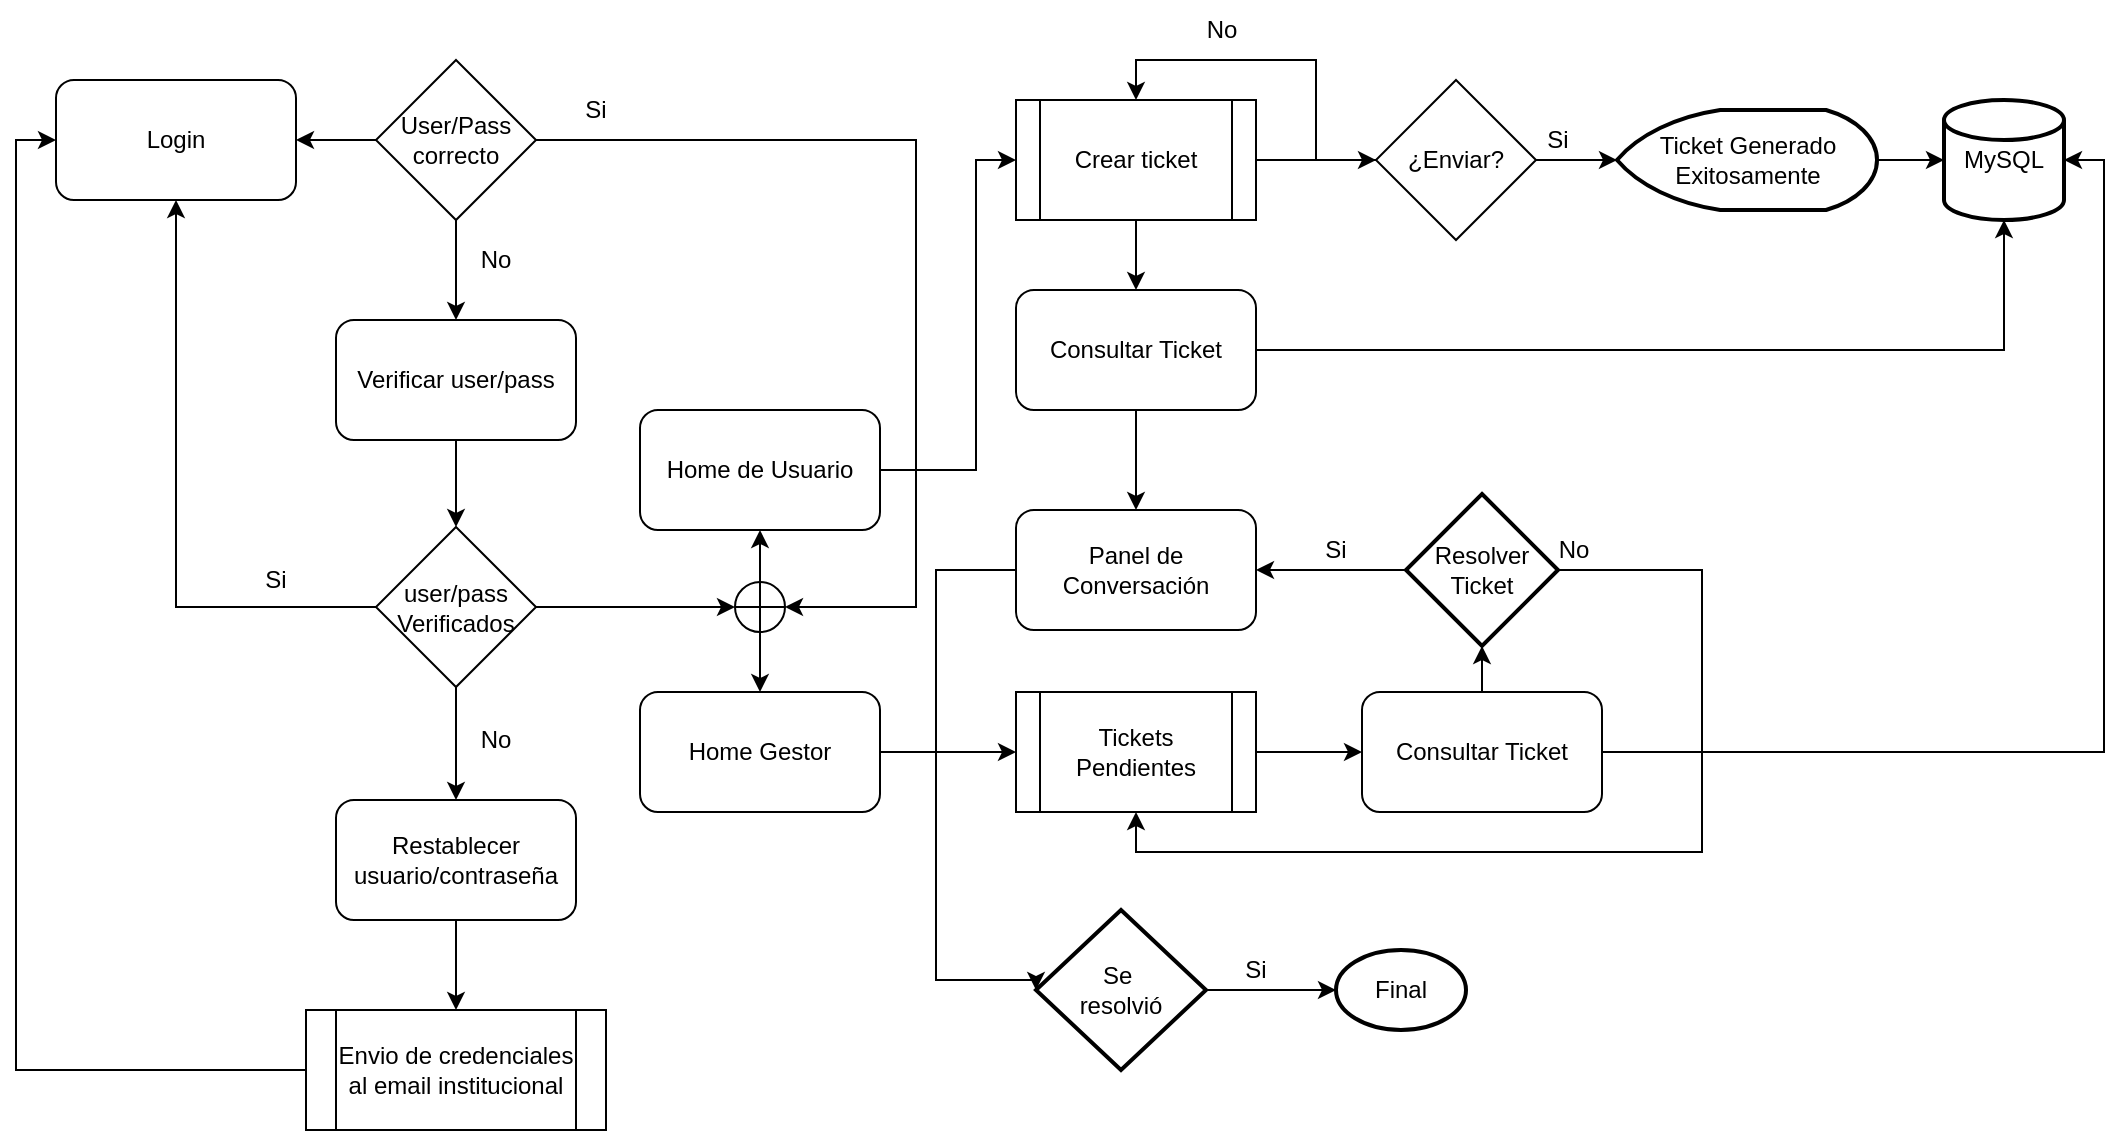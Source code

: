 <mxfile version="24.7.14">
  <diagram name="Diagrama de Flujo HelpDesk" id="TB-DrqtRLVA7CixV_qeZ">
    <mxGraphModel dx="1400" dy="585" grid="1" gridSize="10" guides="1" tooltips="1" connect="1" arrows="1" fold="1" page="1" pageScale="1" pageWidth="827" pageHeight="1169" math="0" shadow="0">
      <root>
        <mxCell id="0" />
        <mxCell id="1" parent="0" />
        <mxCell id="ZjJ1GrN28KD24BUfxD4o-1" value="Login" style="rounded=1;whiteSpace=wrap;html=1;labelBackgroundColor=none;" vertex="1" parent="1">
          <mxGeometry x="330" y="395" width="120" height="60" as="geometry" />
        </mxCell>
        <mxCell id="ZjJ1GrN28KD24BUfxD4o-2" style="edgeStyle=orthogonalEdgeStyle;rounded=0;orthogonalLoop=1;jettySize=auto;html=1;labelBackgroundColor=none;fontColor=default;" edge="1" parent="1" source="ZjJ1GrN28KD24BUfxD4o-3" target="ZjJ1GrN28KD24BUfxD4o-29">
          <mxGeometry relative="1" as="geometry">
            <Array as="points">
              <mxPoint x="790" y="590" />
              <mxPoint x="790" y="435" />
            </Array>
          </mxGeometry>
        </mxCell>
        <mxCell id="ZjJ1GrN28KD24BUfxD4o-3" value="Home de Usuario" style="rounded=1;whiteSpace=wrap;html=1;labelBackgroundColor=none;" vertex="1" parent="1">
          <mxGeometry x="622" y="560" width="120" height="60" as="geometry" />
        </mxCell>
        <mxCell id="ZjJ1GrN28KD24BUfxD4o-4" style="edgeStyle=orthogonalEdgeStyle;rounded=0;orthogonalLoop=1;jettySize=auto;html=1;labelBackgroundColor=none;fontColor=default;" edge="1" parent="1" source="ZjJ1GrN28KD24BUfxD4o-6" target="ZjJ1GrN28KD24BUfxD4o-7">
          <mxGeometry relative="1" as="geometry" />
        </mxCell>
        <mxCell id="ZjJ1GrN28KD24BUfxD4o-5" style="edgeStyle=orthogonalEdgeStyle;rounded=0;orthogonalLoop=1;jettySize=auto;html=1;entryX=0.5;entryY=1;entryDx=0;entryDy=0;entryPerimeter=0;labelBackgroundColor=none;fontColor=default;" edge="1" parent="1" source="ZjJ1GrN28KD24BUfxD4o-6" target="ZjJ1GrN28KD24BUfxD4o-32">
          <mxGeometry relative="1" as="geometry">
            <mxPoint x="1363" y="463" as="targetPoint" />
          </mxGeometry>
        </mxCell>
        <mxCell id="ZjJ1GrN28KD24BUfxD4o-6" value="Consultar Ticket" style="rounded=1;whiteSpace=wrap;html=1;labelBackgroundColor=none;" vertex="1" parent="1">
          <mxGeometry x="810" y="500" width="120" height="60" as="geometry" />
        </mxCell>
        <mxCell id="ZjJ1GrN28KD24BUfxD4o-7" value="Panel de Conversación" style="rounded=1;whiteSpace=wrap;html=1;labelBackgroundColor=none;" vertex="1" parent="1">
          <mxGeometry x="810" y="610" width="120" height="60" as="geometry" />
        </mxCell>
        <mxCell id="ZjJ1GrN28KD24BUfxD4o-8" style="edgeStyle=orthogonalEdgeStyle;rounded=0;orthogonalLoop=1;jettySize=auto;html=1;labelBackgroundColor=none;fontColor=default;" edge="1" parent="1" source="ZjJ1GrN28KD24BUfxD4o-10" target="ZjJ1GrN28KD24BUfxD4o-1">
          <mxGeometry relative="1" as="geometry" />
        </mxCell>
        <mxCell id="ZjJ1GrN28KD24BUfxD4o-9" style="edgeStyle=orthogonalEdgeStyle;rounded=0;orthogonalLoop=1;jettySize=auto;html=1;entryX=0.5;entryY=0;entryDx=0;entryDy=0;labelBackgroundColor=none;fontColor=default;" edge="1" parent="1" source="ZjJ1GrN28KD24BUfxD4o-10" target="ZjJ1GrN28KD24BUfxD4o-13">
          <mxGeometry relative="1" as="geometry" />
        </mxCell>
        <mxCell id="ZjJ1GrN28KD24BUfxD4o-10" value="User/Pass&lt;div&gt;correcto&lt;/div&gt;" style="rhombus;whiteSpace=wrap;html=1;labelBackgroundColor=none;" vertex="1" parent="1">
          <mxGeometry x="490" y="385" width="80" height="80" as="geometry" />
        </mxCell>
        <mxCell id="ZjJ1GrN28KD24BUfxD4o-11" value="Si" style="text;html=1;align=center;verticalAlign=middle;whiteSpace=wrap;rounded=0;labelBackgroundColor=none;" vertex="1" parent="1">
          <mxGeometry x="570" y="395" width="60" height="30" as="geometry" />
        </mxCell>
        <mxCell id="ZjJ1GrN28KD24BUfxD4o-12" style="edgeStyle=orthogonalEdgeStyle;rounded=0;orthogonalLoop=1;jettySize=auto;html=1;entryX=0.5;entryY=0;entryDx=0;entryDy=0;labelBackgroundColor=none;fontColor=default;" edge="1" parent="1" source="ZjJ1GrN28KD24BUfxD4o-13" target="ZjJ1GrN28KD24BUfxD4o-17">
          <mxGeometry relative="1" as="geometry" />
        </mxCell>
        <mxCell id="ZjJ1GrN28KD24BUfxD4o-13" value="Verificar user/pass" style="rounded=1;whiteSpace=wrap;html=1;labelBackgroundColor=none;" vertex="1" parent="1">
          <mxGeometry x="470" y="515" width="120" height="60" as="geometry" />
        </mxCell>
        <mxCell id="ZjJ1GrN28KD24BUfxD4o-14" value="No" style="text;html=1;align=center;verticalAlign=middle;whiteSpace=wrap;rounded=0;labelBackgroundColor=none;" vertex="1" parent="1">
          <mxGeometry x="520" y="470" width="60" height="30" as="geometry" />
        </mxCell>
        <mxCell id="ZjJ1GrN28KD24BUfxD4o-15" style="edgeStyle=orthogonalEdgeStyle;rounded=0;orthogonalLoop=1;jettySize=auto;html=1;entryX=0.5;entryY=1;entryDx=0;entryDy=0;labelBackgroundColor=none;fontColor=default;" edge="1" parent="1" source="ZjJ1GrN28KD24BUfxD4o-17" target="ZjJ1GrN28KD24BUfxD4o-1">
          <mxGeometry relative="1" as="geometry" />
        </mxCell>
        <mxCell id="ZjJ1GrN28KD24BUfxD4o-16" style="edgeStyle=orthogonalEdgeStyle;rounded=0;orthogonalLoop=1;jettySize=auto;html=1;labelBackgroundColor=none;fontColor=default;" edge="1" parent="1" source="ZjJ1GrN28KD24BUfxD4o-17" target="ZjJ1GrN28KD24BUfxD4o-19">
          <mxGeometry relative="1" as="geometry" />
        </mxCell>
        <mxCell id="ZjJ1GrN28KD24BUfxD4o-17" value="user/pass&lt;div&gt;Verificados&lt;/div&gt;" style="rhombus;whiteSpace=wrap;html=1;labelBackgroundColor=none;" vertex="1" parent="1">
          <mxGeometry x="490" y="618.5" width="80" height="80" as="geometry" />
        </mxCell>
        <mxCell id="ZjJ1GrN28KD24BUfxD4o-18" style="edgeStyle=orthogonalEdgeStyle;rounded=0;orthogonalLoop=1;jettySize=auto;html=1;entryX=0;entryY=0.5;entryDx=0;entryDy=0;labelBackgroundColor=none;fontColor=default;exitX=0;exitY=0.5;exitDx=0;exitDy=0;" edge="1" parent="1" source="ZjJ1GrN28KD24BUfxD4o-50" target="ZjJ1GrN28KD24BUfxD4o-1">
          <mxGeometry relative="1" as="geometry" />
        </mxCell>
        <mxCell id="ZjJ1GrN28KD24BUfxD4o-51" style="edgeStyle=orthogonalEdgeStyle;rounded=0;orthogonalLoop=1;jettySize=auto;html=1;" edge="1" parent="1" source="ZjJ1GrN28KD24BUfxD4o-19" target="ZjJ1GrN28KD24BUfxD4o-50">
          <mxGeometry relative="1" as="geometry" />
        </mxCell>
        <mxCell id="ZjJ1GrN28KD24BUfxD4o-19" value="Restablecer usuario/contraseña" style="rounded=1;whiteSpace=wrap;html=1;labelBackgroundColor=none;" vertex="1" parent="1">
          <mxGeometry x="470" y="755" width="120" height="60" as="geometry" />
        </mxCell>
        <mxCell id="ZjJ1GrN28KD24BUfxD4o-20" value="Si" style="text;html=1;align=center;verticalAlign=middle;whiteSpace=wrap;rounded=0;labelBackgroundColor=none;" vertex="1" parent="1">
          <mxGeometry x="410" y="630" width="60" height="30" as="geometry" />
        </mxCell>
        <mxCell id="ZjJ1GrN28KD24BUfxD4o-21" value="No" style="text;html=1;align=center;verticalAlign=middle;whiteSpace=wrap;rounded=0;labelBackgroundColor=none;" vertex="1" parent="1">
          <mxGeometry x="520" y="710" width="60" height="30" as="geometry" />
        </mxCell>
        <mxCell id="ZjJ1GrN28KD24BUfxD4o-22" style="edgeStyle=orthogonalEdgeStyle;rounded=0;orthogonalLoop=1;jettySize=auto;html=1;entryX=0.5;entryY=0;entryDx=0;entryDy=0;labelBackgroundColor=none;fontColor=default;" edge="1" parent="1" source="ZjJ1GrN28KD24BUfxD4o-24" target="ZjJ1GrN28KD24BUfxD4o-29">
          <mxGeometry relative="1" as="geometry" />
        </mxCell>
        <mxCell id="ZjJ1GrN28KD24BUfxD4o-24" value="¿Enviar?" style="rhombus;whiteSpace=wrap;html=1;labelBackgroundColor=none;" vertex="1" parent="1">
          <mxGeometry x="990" y="395" width="80" height="80" as="geometry" />
        </mxCell>
        <mxCell id="ZjJ1GrN28KD24BUfxD4o-25" value="Si" style="text;html=1;align=center;verticalAlign=middle;whiteSpace=wrap;rounded=0;labelBackgroundColor=none;" vertex="1" parent="1">
          <mxGeometry x="1050.5" y="410" width="60" height="30" as="geometry" />
        </mxCell>
        <mxCell id="ZjJ1GrN28KD24BUfxD4o-26" value="No" style="text;html=1;align=center;verticalAlign=middle;whiteSpace=wrap;rounded=0;labelBackgroundColor=none;" vertex="1" parent="1">
          <mxGeometry x="883" y="355" width="60" height="30" as="geometry" />
        </mxCell>
        <mxCell id="ZjJ1GrN28KD24BUfxD4o-27" style="edgeStyle=orthogonalEdgeStyle;rounded=0;orthogonalLoop=1;jettySize=auto;html=1;entryX=0;entryY=0.5;entryDx=0;entryDy=0;labelBackgroundColor=none;fontColor=default;" edge="1" parent="1" source="ZjJ1GrN28KD24BUfxD4o-29" target="ZjJ1GrN28KD24BUfxD4o-24">
          <mxGeometry relative="1" as="geometry" />
        </mxCell>
        <mxCell id="ZjJ1GrN28KD24BUfxD4o-28" style="edgeStyle=orthogonalEdgeStyle;rounded=0;orthogonalLoop=1;jettySize=auto;html=1;labelBackgroundColor=none;fontColor=default;" edge="1" parent="1" source="ZjJ1GrN28KD24BUfxD4o-29" target="ZjJ1GrN28KD24BUfxD4o-6">
          <mxGeometry relative="1" as="geometry" />
        </mxCell>
        <mxCell id="ZjJ1GrN28KD24BUfxD4o-29" value="Crear ticket" style="shape=process;whiteSpace=wrap;html=1;backgroundOutline=1;labelBackgroundColor=none;" vertex="1" parent="1">
          <mxGeometry x="810" y="405" width="120" height="60" as="geometry" />
        </mxCell>
        <mxCell id="ZjJ1GrN28KD24BUfxD4o-32" value="MySQL" style="strokeWidth=2;html=1;shape=mxgraph.flowchart.database;whiteSpace=wrap;labelBackgroundColor=none;" vertex="1" parent="1">
          <mxGeometry x="1274" y="405" width="60" height="60" as="geometry" />
        </mxCell>
        <mxCell id="ZjJ1GrN28KD24BUfxD4o-33" style="edgeStyle=orthogonalEdgeStyle;rounded=0;orthogonalLoop=1;jettySize=auto;html=1;labelBackgroundColor=none;fontColor=default;" edge="1" parent="1" source="ZjJ1GrN28KD24BUfxD4o-34" target="ZjJ1GrN28KD24BUfxD4o-37">
          <mxGeometry relative="1" as="geometry" />
        </mxCell>
        <mxCell id="ZjJ1GrN28KD24BUfxD4o-34" value="Home Gestor" style="rounded=1;whiteSpace=wrap;html=1;labelBackgroundColor=none;" vertex="1" parent="1">
          <mxGeometry x="622" y="701" width="120" height="60" as="geometry" />
        </mxCell>
        <mxCell id="ZjJ1GrN28KD24BUfxD4o-35" value="Consultar Ticket" style="rounded=1;whiteSpace=wrap;html=1;labelBackgroundColor=none;" vertex="1" parent="1">
          <mxGeometry x="983" y="701" width="120" height="60" as="geometry" />
        </mxCell>
        <mxCell id="ZjJ1GrN28KD24BUfxD4o-36" style="edgeStyle=orthogonalEdgeStyle;rounded=0;orthogonalLoop=1;jettySize=auto;html=1;labelBackgroundColor=none;fontColor=default;" edge="1" parent="1" source="ZjJ1GrN28KD24BUfxD4o-37" target="ZjJ1GrN28KD24BUfxD4o-35">
          <mxGeometry relative="1" as="geometry" />
        </mxCell>
        <mxCell id="ZjJ1GrN28KD24BUfxD4o-37" value="&lt;span style=&quot;background-color: initial;&quot;&gt;Tickets Pendientes&lt;/span&gt;" style="shape=process;whiteSpace=wrap;html=1;backgroundOutline=1;labelBackgroundColor=none;" vertex="1" parent="1">
          <mxGeometry x="810" y="701" width="120" height="60" as="geometry" />
        </mxCell>
        <mxCell id="ZjJ1GrN28KD24BUfxD4o-38" style="edgeStyle=orthogonalEdgeStyle;rounded=0;orthogonalLoop=1;jettySize=auto;html=1;labelBackgroundColor=none;fontColor=default;" edge="1" parent="1" source="ZjJ1GrN28KD24BUfxD4o-40" target="ZjJ1GrN28KD24BUfxD4o-7">
          <mxGeometry relative="1" as="geometry" />
        </mxCell>
        <mxCell id="ZjJ1GrN28KD24BUfxD4o-39" style="edgeStyle=orthogonalEdgeStyle;rounded=0;orthogonalLoop=1;jettySize=auto;html=1;entryX=0.5;entryY=1;entryDx=0;entryDy=0;labelBackgroundColor=none;fontColor=default;" edge="1" parent="1" source="ZjJ1GrN28KD24BUfxD4o-40" target="ZjJ1GrN28KD24BUfxD4o-37">
          <mxGeometry relative="1" as="geometry">
            <Array as="points">
              <mxPoint x="1153" y="640" />
              <mxPoint x="1153" y="781" />
              <mxPoint x="870" y="781" />
            </Array>
          </mxGeometry>
        </mxCell>
        <mxCell id="ZjJ1GrN28KD24BUfxD4o-40" value="Resolver&lt;div&gt;Ticket&lt;/div&gt;" style="strokeWidth=2;html=1;shape=mxgraph.flowchart.decision;whiteSpace=wrap;labelBackgroundColor=none;" vertex="1" parent="1">
          <mxGeometry x="1005" y="602" width="76" height="76" as="geometry" />
        </mxCell>
        <mxCell id="ZjJ1GrN28KD24BUfxD4o-41" style="edgeStyle=orthogonalEdgeStyle;rounded=0;orthogonalLoop=1;jettySize=auto;html=1;entryX=0.5;entryY=1;entryDx=0;entryDy=0;entryPerimeter=0;labelBackgroundColor=none;fontColor=default;" edge="1" parent="1" source="ZjJ1GrN28KD24BUfxD4o-35" target="ZjJ1GrN28KD24BUfxD4o-40">
          <mxGeometry relative="1" as="geometry" />
        </mxCell>
        <mxCell id="ZjJ1GrN28KD24BUfxD4o-42" style="edgeStyle=orthogonalEdgeStyle;rounded=0;orthogonalLoop=1;jettySize=auto;html=1;entryX=1;entryY=0.5;entryDx=0;entryDy=0;entryPerimeter=0;labelBackgroundColor=none;fontColor=default;" edge="1" parent="1" source="ZjJ1GrN28KD24BUfxD4o-35" target="ZjJ1GrN28KD24BUfxD4o-32">
          <mxGeometry relative="1" as="geometry" />
        </mxCell>
        <mxCell id="ZjJ1GrN28KD24BUfxD4o-43" value="Si" style="text;html=1;align=center;verticalAlign=middle;whiteSpace=wrap;rounded=0;labelBackgroundColor=none;" vertex="1" parent="1">
          <mxGeometry x="940" y="615" width="60" height="30" as="geometry" />
        </mxCell>
        <mxCell id="ZjJ1GrN28KD24BUfxD4o-44" value="No" style="text;html=1;align=center;verticalAlign=middle;whiteSpace=wrap;rounded=0;labelBackgroundColor=none;" vertex="1" parent="1">
          <mxGeometry x="1059" y="615" width="60" height="30" as="geometry" />
        </mxCell>
        <mxCell id="ZjJ1GrN28KD24BUfxD4o-45" style="edgeStyle=orthogonalEdgeStyle;rounded=0;orthogonalLoop=1;jettySize=auto;html=1;labelBackgroundColor=none;fontColor=default;" edge="1" parent="1" source="ZjJ1GrN28KD24BUfxD4o-47" target="ZjJ1GrN28KD24BUfxD4o-34">
          <mxGeometry relative="1" as="geometry" />
        </mxCell>
        <mxCell id="ZjJ1GrN28KD24BUfxD4o-46" style="edgeStyle=orthogonalEdgeStyle;rounded=0;orthogonalLoop=1;jettySize=auto;html=1;entryX=0.5;entryY=1;entryDx=0;entryDy=0;labelBackgroundColor=none;fontColor=default;" edge="1" parent="1" source="ZjJ1GrN28KD24BUfxD4o-47" target="ZjJ1GrN28KD24BUfxD4o-3">
          <mxGeometry relative="1" as="geometry" />
        </mxCell>
        <mxCell id="ZjJ1GrN28KD24BUfxD4o-47" value="" style="verticalLabelPosition=bottom;verticalAlign=top;html=1;shape=mxgraph.flowchart.summing_function;labelBackgroundColor=none;" vertex="1" parent="1">
          <mxGeometry x="669.5" y="646" width="25" height="25" as="geometry" />
        </mxCell>
        <mxCell id="ZjJ1GrN28KD24BUfxD4o-48" style="edgeStyle=orthogonalEdgeStyle;rounded=0;orthogonalLoop=1;jettySize=auto;html=1;entryX=0;entryY=0.5;entryDx=0;entryDy=0;entryPerimeter=0;labelBackgroundColor=none;fontColor=default;" edge="1" parent="1" source="ZjJ1GrN28KD24BUfxD4o-17" target="ZjJ1GrN28KD24BUfxD4o-47">
          <mxGeometry relative="1" as="geometry" />
        </mxCell>
        <mxCell id="ZjJ1GrN28KD24BUfxD4o-49" style="edgeStyle=orthogonalEdgeStyle;rounded=0;orthogonalLoop=1;jettySize=auto;html=1;entryX=1;entryY=0.5;entryDx=0;entryDy=0;entryPerimeter=0;" edge="1" parent="1" source="ZjJ1GrN28KD24BUfxD4o-10" target="ZjJ1GrN28KD24BUfxD4o-47">
          <mxGeometry relative="1" as="geometry">
            <Array as="points">
              <mxPoint x="760" y="425" />
              <mxPoint x="760" y="659" />
            </Array>
          </mxGeometry>
        </mxCell>
        <mxCell id="ZjJ1GrN28KD24BUfxD4o-50" value="Envio de credenciales al email institucional" style="shape=process;whiteSpace=wrap;html=1;backgroundOutline=1;" vertex="1" parent="1">
          <mxGeometry x="455" y="860" width="150" height="60" as="geometry" />
        </mxCell>
        <mxCell id="ZjJ1GrN28KD24BUfxD4o-54" style="edgeStyle=orthogonalEdgeStyle;rounded=0;orthogonalLoop=1;jettySize=auto;html=1;" edge="1" parent="1" source="ZjJ1GrN28KD24BUfxD4o-52" target="ZjJ1GrN28KD24BUfxD4o-32">
          <mxGeometry relative="1" as="geometry" />
        </mxCell>
        <mxCell id="ZjJ1GrN28KD24BUfxD4o-52" value="Ticket Generado Exitosamente" style="strokeWidth=2;html=1;shape=mxgraph.flowchart.display;whiteSpace=wrap;" vertex="1" parent="1">
          <mxGeometry x="1110.5" y="410" width="130" height="50" as="geometry" />
        </mxCell>
        <mxCell id="ZjJ1GrN28KD24BUfxD4o-53" style="edgeStyle=orthogonalEdgeStyle;rounded=0;orthogonalLoop=1;jettySize=auto;html=1;entryX=0;entryY=0.5;entryDx=0;entryDy=0;entryPerimeter=0;" edge="1" parent="1" source="ZjJ1GrN28KD24BUfxD4o-24" target="ZjJ1GrN28KD24BUfxD4o-52">
          <mxGeometry relative="1" as="geometry" />
        </mxCell>
        <mxCell id="ZjJ1GrN28KD24BUfxD4o-55" value="Se&amp;nbsp;&lt;div&gt;resolvió&lt;/div&gt;" style="strokeWidth=2;html=1;shape=mxgraph.flowchart.decision;whiteSpace=wrap;" vertex="1" parent="1">
          <mxGeometry x="820" y="810" width="85" height="80" as="geometry" />
        </mxCell>
        <mxCell id="ZjJ1GrN28KD24BUfxD4o-56" style="edgeStyle=orthogonalEdgeStyle;rounded=0;orthogonalLoop=1;jettySize=auto;html=1;entryX=0;entryY=0.5;entryDx=0;entryDy=0;entryPerimeter=0;" edge="1" parent="1" source="ZjJ1GrN28KD24BUfxD4o-7" target="ZjJ1GrN28KD24BUfxD4o-55">
          <mxGeometry relative="1" as="geometry">
            <Array as="points">
              <mxPoint x="770" y="640" />
              <mxPoint x="770" y="845" />
            </Array>
          </mxGeometry>
        </mxCell>
        <mxCell id="ZjJ1GrN28KD24BUfxD4o-58" value="Final" style="strokeWidth=2;html=1;shape=mxgraph.flowchart.start_1;whiteSpace=wrap;" vertex="1" parent="1">
          <mxGeometry x="970" y="830" width="65" height="40" as="geometry" />
        </mxCell>
        <mxCell id="ZjJ1GrN28KD24BUfxD4o-59" style="edgeStyle=orthogonalEdgeStyle;rounded=0;orthogonalLoop=1;jettySize=auto;html=1;entryX=0;entryY=0.5;entryDx=0;entryDy=0;entryPerimeter=0;" edge="1" parent="1" source="ZjJ1GrN28KD24BUfxD4o-55" target="ZjJ1GrN28KD24BUfxD4o-58">
          <mxGeometry relative="1" as="geometry" />
        </mxCell>
        <mxCell id="ZjJ1GrN28KD24BUfxD4o-60" value="Si" style="text;html=1;align=center;verticalAlign=middle;whiteSpace=wrap;rounded=0;labelBackgroundColor=none;" vertex="1" parent="1">
          <mxGeometry x="900" y="825" width="60" height="30" as="geometry" />
        </mxCell>
      </root>
    </mxGraphModel>
  </diagram>
</mxfile>
